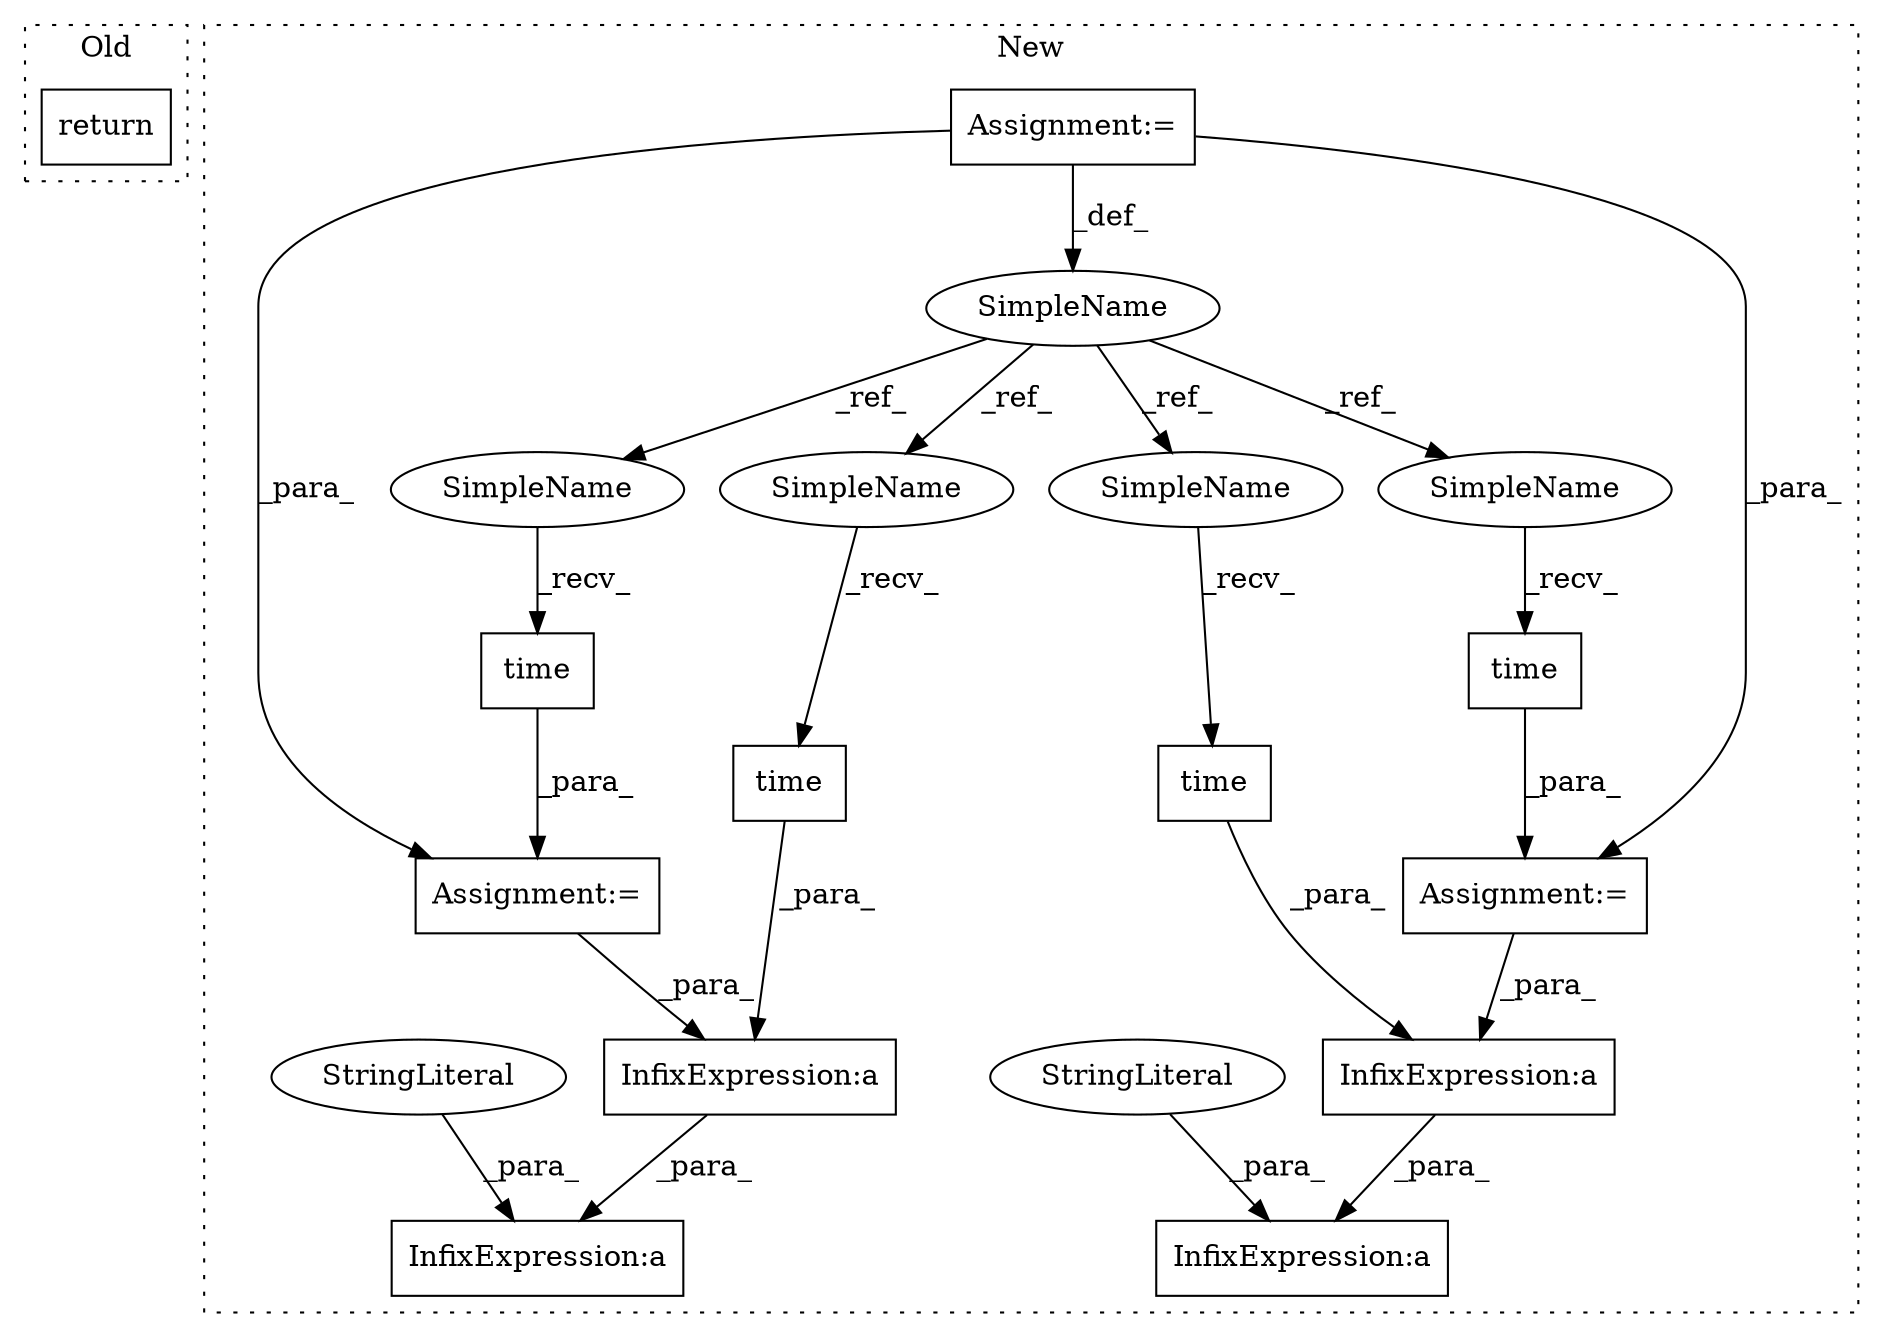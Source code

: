 digraph G {
subgraph cluster0 {
1 [label="return" a="41" s="6445" l="7" shape="box"];
label = "Old";
style="dotted";
}
subgraph cluster1 {
2 [label="time" a="32" s="7933" l="6" shape="box"];
3 [label="InfixExpression:a" a="27" s="8082" l="3" shape="box"];
4 [label="Assignment:=" a="7" s="7927" l="1" shape="box"];
5 [label="time" a="32" s="8020" l="6" shape="box"];
6 [label="SimpleName" a="42" s="6782" l="4" shape="ellipse"];
7 [label="Assignment:=" a="7" s="6782" l="4" shape="box"];
8 [label="InfixExpression:a" a="27" s="8073" l="3" shape="box"];
9 [label="StringLiteral" a="45" s="8038" l="35" shape="ellipse"];
10 [label="time" a="32" s="6823" l="6" shape="box"];
11 [label="Assignment:=" a="7" s="6817" l="1" shape="box"];
12 [label="InfixExpression:a" a="27" s="7042" l="3" shape="box"];
13 [label="InfixExpression:a" a="27" s="7033" l="3" shape="box"];
14 [label="time" a="32" s="6975" l="6" shape="box"];
15 [label="StringLiteral" a="45" s="6993" l="40" shape="ellipse"];
16 [label="SimpleName" a="42" s="7928" l="4" shape="ellipse"];
17 [label="SimpleName" a="42" s="6970" l="4" shape="ellipse"];
18 [label="SimpleName" a="42" s="6818" l="4" shape="ellipse"];
19 [label="SimpleName" a="42" s="8015" l="4" shape="ellipse"];
label = "New";
style="dotted";
}
2 -> 4 [label="_para_"];
3 -> 8 [label="_para_"];
4 -> 3 [label="_para_"];
5 -> 3 [label="_para_"];
6 -> 18 [label="_ref_"];
6 -> 19 [label="_ref_"];
6 -> 16 [label="_ref_"];
6 -> 17 [label="_ref_"];
7 -> 6 [label="_def_"];
7 -> 4 [label="_para_"];
7 -> 11 [label="_para_"];
9 -> 8 [label="_para_"];
10 -> 11 [label="_para_"];
11 -> 12 [label="_para_"];
12 -> 13 [label="_para_"];
14 -> 12 [label="_para_"];
15 -> 13 [label="_para_"];
16 -> 2 [label="_recv_"];
17 -> 14 [label="_recv_"];
18 -> 10 [label="_recv_"];
19 -> 5 [label="_recv_"];
}